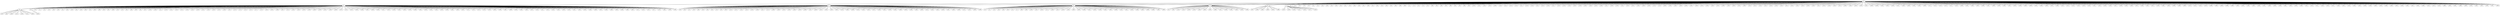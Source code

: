 graph {
n0;
n1;
n2;
n3;
n4;
n5;
n6;
n7;
n8;
n9;
n10;
n11;
n12;
n13;
n14;
n15;
n16;
n17;
n18;
n19;
n20;
n21;
n22;
n23;
n24;
n25;
n26;
n27;
n28;
n29;
n30;
n31;
n32;
n33;
n34;
n35;
n36;
n37;
n38;
n39;
n40;
n41;
n42;
n43;
n44;
n45;
n46;
n47;
n48;
n49;
n50;
n51;
n52;
n53;
n54;
n55;
n56;
n57;
n58;
n59;
n60;
n61;
n62;
n63;
n64;
n65;
n66;
n67;
n68;
n69;
n70;
n71;
n72;
n73;
n74;
n75;
n76;
n77;
n78;
n79;
n80;
n81;
n82;
n83;
n84;
n85;
n86;
n87;
n88;
n89;
n90;
n91;
n92;
n93;
n94;
n95;
n96;
n97;
n98;
n99;
n100;
n101;
n102;
n103;
n104;
n105;
n106;
n107;
n108;
n109;
n110;
n111;
n112;
n113;
n114;
n115;
n116;
n117;
n118;
n119;
n120;
n121;
n122;
n123;
n124;
n125;
n126;
n127;
n128;
n129;
n130;
n131;
n132;
n133;
n134;
n135;
n136;
n137;
n138;
n139;
n140;
n141;
n142;
n143;
n144;
n145;
n146;
n147;
n148;
n149;
n150;
n151;
n152;
n153;
n154;
n155;
n156;
n157;
n158;
n159;
n160;
n161;
n162;
n163;
n164;
n165;
n166;
n167;
n168;
n169;
n170;
n171;
n172;
n173;
n174;
n175;
n176;
n177;
n178;
n179;
n180;
n181;
n182;
n183;
n184;
n185;
n186;
n187;
n188;
n189;
n190;
n191;
n192;
n193;
n194;
n195;
n196;
n197;
n198;
n199;
n200;
n201;
n202;
n203;
n204;
n205;
n206;
n207;
n208;
n209;
n210;
n211;
n212;
n213;
n214;
n215;
n216;
n217;
n218;
n219;
n220;
n221;
n222;
n223;
n224;
n225;
n226;
n227;
n228;
n229;
n230;
n231;
n232;
n233;
n234;
n235;
n236;
n237;
n238;
n239;
n240;
n241;
n242;
n243;
n244;
n245;
n246;
n247;
n248;
n249;
n250;
n251;
n252;
n253;
n254;
n255;
n256;
n257;
n258;
n259;
n260;
n261;
n262;
n263;
n264;
n265;
n266;
n267;
n268;
n269;
n270;
n271;
n272;
n273;
n274;
n275;
n276;
n277;
n278;
n279;
n280;
n281;
n282;
n283;
n284;
n285;
n286;
n287;
n288;
n289;
n290;
n291;
n292;
n293;
n294;
n295;
n296;
n297;
n298;
n299;
n300;
n301;
n302;
n303;
n304;
n305;
n306;
n307;
n308;
n309;
n310;
n311;
n312;
n313;
n314;
n315;
n316;
n317;
n318;
n319;
n320;
n321;
n322;
n323;
n324;
n325;
n326;
n327;
n328;
n329;
n330;
n331;
n332;
n333;
n334;
n335;
n336;
n337;
n338;
n339;
n340;
n341;
n342;
n343;
n344;
n345;
n346;
n347;
n348;
n349;
n350;
n351;
n352;
n353;
n354;
n355;
n356;
n357;
n358;
n359;
n360;
n361;
n362;
n363;
n364;
n365;
n366;
n367;
n368;
n369;
n370;
n371;
n372;
n373;
n374;
n375;
n376;
n377;
n378;
n379;
n380;
n381;
n382;
n383;
n384;
n385;
n386;
n387;
n388;
n389;
n390;
n391;
n392;
n393;
n394;
n395;
n396;
n397;
n398;
n399;
n400;
n401;
n402;
n403;
n404;
n405;
n406;
n407;
n408;
n409;
n410;
n411;
n412;
n413;
n414;
n415;
n416;
n417;
n418;
n419;
n420;
n421;
n422;
n423;
n424;
n425;
n426;
n427;
n428;
n429;
n430;
n431;
n432;
n433;
n434;
n435;
n436;
n437;
n438;
n439;
n440;
n441;
n442;
n443;
n444;
n445;
n446;
n447;
n448;
n449;
n450;
n451;
n452;
n453;
n454;
n455;
n456;
n457;
n458;
n459;
n460;
n461;
n462;
n463;
n464;
n465;
n466;
n467;
n468;
n469;
n470;
n471;
n472;
n473;
n474;
n475;
n476;
n477;
n478;
n479;
n480;
n481;
n482;
n483;
n484;
n485;
n486;
n487;
n488;
n489;
n490;
n491;
n492;
n493;
n494;
n495;
n496;
n497;
n498;
n499;
n0 -- n135;
n0 -- n52;
n0 -- n409;
n0 -- n454;
n0 -- n488;
n0 -- n51;
n0 -- n285;
n0 -- n401;
n0 -- n213;
n0 -- n288;
n0 -- n136;
n0 -- n194;
n0 -- n127;
n0 -- n337;
n0 -- n99;
n0 -- n228;
n0 -- n480;
n0 -- n494;
n0 -- n85;
n0 -- n277;
n0 -- n301;
n0 -- n75;
n0 -- n397;
n0 -- n210;
n0 -- n2;
n0 -- n22;
n0 -- n403;
n0 -- n229;
n0 -- n289;
n0 -- n275;
n0 -- n62;
n0 -- n83;
n0 -- n386;
n0 -- n404;
n0 -- n249;
n0 -- n357;
n0 -- n310;
n0 -- n368;
n0 -- n420;
n0 -- n222;
n0 -- n240;
n0 -- n198;
n0 -- n257;
n0 -- n470;
n0 -- n237;
n0 -- n93;
n0 -- n431;
n0 -- n37;
n0 -- n92;
n0 -- n260;
n0 -- n66;
n0 -- n16;
n0 -- n110;
n0 -- n82;
n0 -- n159;
n0 -- n482;
n0 -- n434;
n0 -- n262;
n0 -- n398;
n0 -- n274;
n0 -- n287;
n0 -- n45;
n0 -- n190;
n0 -- n435;
n0 -- n176;
n0 -- n187;
n0 -- n427;
n0 -- n112;
n0 -- n245;
n0 -- n139;
n0 -- n53;
n0 -- n42;
n0 -- n496;
n0 -- n221;
n0 -- n114;
n0 -- n3;
n0 -- n165;
n0 -- n497;
n0 -- n299;
n0 -- n178;
n0 -- n149;
n0 -- n182;
n0 -- n383;
n0 -- n399;
n0 -- n215;
n0 -- n321;
n0 -- n369;
n0 -- n214;
n0 -- n390;
n0 -- n161;
n0 -- n18;
n0 -- n224;
n0 -- n308;
n0 -- n169;
n0 -- n487;
n0 -- n449;
n0 -- n118;
n0 -- n379;
n0 -- n273;
n0 -- n295;
n0 -- n455;
n0 -- n396;
n0 -- n223;
n0 -- n322;
n0 -- n280;
n0 -- n340;
n0 -- n49;
n0 -- n278;
n0 -- n457;
n0 -- n394;
n0 -- n144;
n0 -- n25;
n0 -- n47;
n0 -- n319;
n0 -- n209;
n0 -- n306;
n0 -- n366;
n0 -- n102;
n0 -- n80;
n0 -- n71;
n0 -- n347;
n0 -- n122;
n0 -- n380;
n0 -- n202;
n0 -- n234;
n0 -- n355;
n0 -- n320;
n0 -- n346;
n0 -- n103;
n0 -- n191;
n0 -- n21;
n0 -- n101;
n0 -- n361;
n0 -- n9;
n0 -- n318;
n0 -- n473;
n0 -- n126;
n0 -- n271;
n0 -- n145;
n0 -- n100;
n0 -- n414;
n0 -- n130;
n0 -- n392;
n0 -- n463;
n0 -- n76;
n0 -- n281;
n0 -- n231;
n0 -- n216;
n0 -- n148;
n0 -- n146;
n0 -- n43;
n0 -- n493;
n0 -- n19;
n0 -- n68;
n0 -- n440;
n0 -- n498;
n0 -- n389;
n0 -- n452;
n0 -- n350;
n0 -- n439;
n0 -- n117;
n0 -- n233;
n0 -- n64;
n0 -- n291;
n0 -- n344;
n0 -- n180;
n0 -- n418;
n0 -- n123;
n0 -- n252;
n0 -- n333;
n0 -- n134;
n0 -- n242;
n0 -- n247;
n0 -- n384;
n0 -- n284;
n0 -- n119;
n0 -- n400;
n0 -- n35;
n0 -- n73;
n0 -- n286;
n0 -- n313;
n0 -- n96;
n0 -- n412;
n0 -- n268;
n0 -- n314;
n0 -- n395;
n0 -- n184;
n0 -- n290;
n0 -- n185;
n0 -- n33;
n0 -- n109;
n0 -- n359;
n0 -- n147;
n0 -- n183;
n0 -- n446;
n0 -- n444;
n0 -- n7;
n0 -- n259;
n0 -- n300;
n0 -- n218;
n0 -- n5;
n0 -- n256;
n0 -- n261;
n0 -- n219;
n0 -- n14;
n0 -- n461;
n0 -- n372;
n0 -- n254;
n0 -- n200;
n0 -- n370;
n0 -- n329;
n0 -- n433;
n0 -- n86;
n0 -- n307;
n0 -- n293;
n0 -- n113;
n0 -- n30;
n0 -- n166;
n0 -- n305;
n0 -- n74;
n0 -- n193;
n0 -- n1;
n0 -- n429;
n0 -- n365;
n0 -- n438;
n0 -- n195;
n0 -- n4;
n0 -- n59;
n0 -- n489;
n0 -- n243;
n0 -- n373;
n0 -- n140;
n0 -- n151;
n0 -- n232;
n0 -- n495;
n0 -- n34;
n0 -- n199;
n0 -- n248;
n0 -- n417;
n0 -- n479;
n1 -- n382;
n1 -- n358;
n1 -- n405;
n1 -- n491;
n1 -- n422;
n1 -- n294;
n1 -- n116;
n1 -- n351;
n1 -- n36;
n1 -- n402;
n1 -- n206;
n1 -- n41;
n1 -- n143;
n1 -- n375;
n1 -- n425;
n1 -- n31;
n1 -- n356;
n1 -- n411;
n1 -- n181;
n1 -- n133;
n1 -- n364;
n1 -- n441;
n1 -- n0;
n1 -- n207;
n1 -- n67;
n1 -- n448;
n1 -- n69;
n1 -- n387;
n1 -- n11;
n1 -- n58;
n1 -- n238;
n1 -- n335;
n1 -- n172;
n1 -- n332;
n1 -- n442;
n1 -- n437;
n1 -- n345;
n1 -- n471;
n1 -- n462;
n1 -- n367;
n1 -- n57;
n1 -- n170;
n1 -- n15;
n1 -- n272;
n1 -- n477;
n1 -- n60;
n1 -- n104;
n1 -- n258;
n1 -- n132;
n1 -- n484;
n1 -- n250;
n1 -- n167;
n1 -- n91;
n1 -- n84;
n1 -- n341;
n1 -- n121;
n1 -- n230;
n1 -- n456;
n1 -- n138;
n1 -- n352;
n1 -- n225;
n1 -- n460;
n1 -- n432;
n1 -- n105;
n1 -- n297;
n1 -- n81;
n1 -- n424;
n1 -- n79;
n1 -- n465;
n1 -- n44;
n1 -- n451;
n1 -- n371;
n1 -- n279;
n1 -- n478;
n1 -- n56;
n1 -- n385;
n1 -- n407;
n1 -- n239;
n1 -- n29;
n1 -- n334;
n1 -- n177;
n1 -- n292;
n1 -- n78;
n1 -- n6;
n1 -- n10;
n1 -- n475;
n1 -- n158;
n1 -- n464;
n1 -- n374;
n1 -- n376;
n1 -- n28;
n1 -- n201;
n1 -- n317;
n1 -- n175;
n1 -- n124;
n1 -- n430;
n1 -- n323;
n1 -- n362;
n1 -- n111;
n1 -- n328;
n1 -- n88;
n1 -- n388;
n1 -- n378;
n1 -- n481;
n1 -- n32;
n1 -- n24;
n1 -- n65;
n1 -- n410;
n1 -- n150;
n1 -- n226;
n1 -- n303;
n1 -- n236;
n1 -- n131;
n1 -- n304;
n1 -- n467;
n1 -- n141;
n1 -- n152;
n1 -- n443;
n1 -- n338;
n1 -- n97;
n1 -- n241;
n1 -- n474;
n1 -- n270;
n1 -- n174;
n1 -- n8;
n1 -- n212;
n1 -- n179;
n1 -- n393;
n2 -- n428;
n2 -- n315;
n2 -- n472;
n2 -- n349;
n2 -- n363;
n2 -- n46;
n2 -- n327;
n2 -- n156;
n2 -- n450;
n2 -- n447;
n2 -- n255;
n2 -- n20;
n2 -- n0;
n2 -- n298;
n2 -- n339;
n2 -- n208;
n2 -- n153;
n2 -- n87;
n2 -- n331;
n2 -- n419;
n2 -- n227;
n2 -- n343;
n2 -- n173;
n2 -- n188;
n2 -- n360;
n2 -- n205;
n2 -- n157;
n2 -- n125;
n2 -- n330;
n2 -- n70;
n2 -- n499;
n2 -- n90;
n2 -- n354;
n2 -- n55;
n2 -- n39;
n2 -- n54;
n2 -- n283;
n2 -- n204;
n2 -- n276;
n2 -- n253;
n2 -- n192;
n2 -- n267;
n2 -- n137;
n2 -- n316;
n2 -- n246;
n2 -- n408;
n2 -- n142;
n2 -- n490;
n2 -- n61;
n2 -- n251;
n2 -- n26;
n2 -- n423;
n2 -- n27;
n2 -- n189;
n2 -- n413;
n2 -- n325;
n2 -- n476;
n2 -- n468;
n2 -- n203;
n2 -- n155;
n3 -- n269;
n3 -- n485;
n3 -- n415;
n3 -- n50;
n3 -- n469;
n3 -- n197;
n3 -- n235;
n3 -- n23;
n3 -- n421;
n3 -- n89;
n3 -- n40;
n3 -- n196;
n3 -- n342;
n3 -- n72;
n3 -- n171;
n3 -- n312;
n3 -- n266;
n3 -- n458;
n3 -- n466;
n3 -- n13;
n3 -- n326;
n3 -- n263;
n3 -- n406;
n3 -- n0;
n3 -- n107;
n3 -- n445;
n3 -- n483;
n3 -- n336;
n3 -- n164;
n3 -- n77;
n3 -- n17;
n3 -- n98;
n3 -- n220;
n3 -- n391;
n3 -- n63;
n3 -- n106;
n3 -- n459;
n4 -- n309;
n4 -- n311;
n4 -- n381;
n4 -- n12;
n4 -- n120;
n4 -- n154;
n4 -- n244;
n4 -- n0;
n4 -- n282;
n4 -- n95;
n4 -- n168;
n4 -- n264;
n4 -- n302;
n4 -- n348;
n4 -- n436;
n4 -- n426;
n4 -- n492;
n5 -- n416;
n5 -- n296;
n5 -- n0;
n5 -- n486;
n5 -- n265;
n5 -- n186;
n5 -- n94;
n6 -- n353;
n6 -- n115;
n6 -- n1;
n6 -- n48;
n6 -- n108;
n6 -- n38;
n6 -- n162;
n6 -- n211;
n7 -- n217;
n7 -- n129;
n7 -- n377;
n7 -- n324;
n7 -- n0;
n7 -- n160;
n7 -- n163;
n8 -- n453;
n8 -- n1;
n9 -- n0;
n9 -- n128;
n10 -- n1;
n11 -- n1;
n12 -- n4;
n13 -- n3;
n14 -- n0;
n15 -- n1;
n16 -- n0;
n17 -- n3;
n18 -- n0;
n19 -- n0;
n20 -- n2;
n21 -- n0;
n22 -- n0;
n23 -- n3;
n24 -- n1;
n25 -- n0;
n26 -- n2;
n27 -- n2;
n28 -- n1;
n29 -- n1;
n30 -- n0;
n31 -- n1;
n32 -- n1;
n33 -- n0;
n34 -- n0;
n35 -- n0;
n36 -- n1;
n37 -- n0;
n38 -- n6;
n39 -- n2;
n40 -- n3;
n41 -- n1;
n42 -- n0;
n43 -- n0;
n44 -- n1;
n45 -- n0;
n46 -- n2;
n47 -- n0;
n48 -- n6;
n49 -- n0;
n50 -- n3;
n51 -- n0;
n52 -- n0;
n53 -- n0;
n54 -- n2;
n55 -- n2;
n56 -- n1;
n57 -- n1;
n58 -- n1;
n59 -- n0;
n60 -- n1;
n61 -- n2;
n62 -- n0;
n63 -- n3;
n64 -- n0;
n65 -- n1;
n66 -- n0;
n67 -- n1;
n68 -- n0;
n69 -- n1;
n70 -- n2;
n71 -- n0;
n72 -- n3;
n73 -- n0;
n74 -- n0;
n75 -- n0;
n76 -- n0;
n77 -- n3;
n78 -- n1;
n79 -- n1;
n80 -- n0;
n81 -- n1;
n82 -- n0;
n83 -- n0;
n84 -- n1;
n85 -- n0;
n86 -- n0;
n87 -- n2;
n88 -- n1;
n89 -- n3;
n90 -- n2;
n91 -- n1;
n92 -- n0;
n93 -- n0;
n94 -- n5;
n95 -- n4;
n96 -- n0;
n97 -- n1;
n98 -- n3;
n99 -- n0;
n100 -- n0;
n101 -- n0;
n102 -- n0;
n103 -- n0;
n104 -- n1;
n105 -- n1;
n106 -- n3;
n107 -- n3;
n108 -- n6;
n109 -- n0;
n110 -- n0;
n111 -- n1;
n112 -- n0;
n113 -- n0;
n114 -- n0;
n115 -- n6;
n116 -- n1;
n117 -- n0;
n118 -- n0;
n119 -- n0;
n120 -- n4;
n121 -- n1;
n122 -- n0;
n123 -- n0;
n124 -- n1;
n125 -- n2;
n126 -- n0;
n127 -- n0;
n128 -- n9;
n129 -- n7;
n130 -- n0;
n131 -- n1;
n132 -- n1;
n133 -- n1;
n134 -- n0;
n135 -- n0;
n136 -- n0;
n137 -- n2;
n138 -- n1;
n139 -- n0;
n140 -- n0;
n141 -- n1;
n142 -- n2;
n143 -- n1;
n144 -- n0;
n145 -- n0;
n146 -- n0;
n147 -- n0;
n148 -- n0;
n149 -- n0;
n150 -- n1;
n151 -- n0;
n152 -- n1;
n153 -- n2;
n154 -- n4;
n155 -- n2;
n156 -- n2;
n157 -- n2;
n158 -- n1;
n159 -- n0;
n160 -- n7;
n161 -- n0;
n162 -- n6;
n163 -- n7;
n164 -- n3;
n165 -- n0;
n166 -- n0;
n167 -- n1;
n168 -- n4;
n169 -- n0;
n170 -- n1;
n171 -- n3;
n172 -- n1;
n173 -- n2;
n174 -- n1;
n175 -- n1;
n176 -- n0;
n177 -- n1;
n178 -- n0;
n179 -- n1;
n180 -- n0;
n181 -- n1;
n182 -- n0;
n183 -- n0;
n184 -- n0;
n185 -- n0;
n186 -- n5;
n187 -- n0;
n188 -- n2;
n189 -- n2;
n190 -- n0;
n191 -- n0;
n192 -- n2;
n193 -- n0;
n194 -- n0;
n195 -- n0;
n196 -- n3;
n197 -- n3;
n198 -- n0;
n199 -- n0;
n200 -- n0;
n201 -- n1;
n202 -- n0;
n203 -- n2;
n204 -- n2;
n205 -- n2;
n206 -- n1;
n207 -- n1;
n208 -- n2;
n209 -- n0;
n210 -- n0;
n211 -- n6;
n212 -- n1;
n213 -- n0;
n214 -- n0;
n215 -- n0;
n216 -- n0;
n217 -- n7;
n218 -- n0;
n219 -- n0;
n220 -- n3;
n221 -- n0;
n222 -- n0;
n223 -- n0;
n224 -- n0;
n225 -- n1;
n226 -- n1;
n227 -- n2;
n228 -- n0;
n229 -- n0;
n230 -- n1;
n231 -- n0;
n232 -- n0;
n233 -- n0;
n234 -- n0;
n235 -- n3;
n236 -- n1;
n237 -- n0;
n238 -- n1;
n239 -- n1;
n240 -- n0;
n241 -- n1;
n242 -- n0;
n243 -- n0;
n244 -- n4;
n245 -- n0;
n246 -- n2;
n247 -- n0;
n248 -- n0;
n249 -- n0;
n250 -- n1;
n251 -- n2;
n252 -- n0;
n253 -- n2;
n254 -- n0;
n255 -- n2;
n256 -- n0;
n257 -- n0;
n258 -- n1;
n259 -- n0;
n260 -- n0;
n261 -- n0;
n262 -- n0;
n263 -- n3;
n264 -- n4;
n265 -- n5;
n266 -- n3;
n267 -- n2;
n268 -- n0;
n269 -- n3;
n270 -- n1;
n271 -- n0;
n272 -- n1;
n273 -- n0;
n274 -- n0;
n275 -- n0;
n276 -- n2;
n277 -- n0;
n278 -- n0;
n279 -- n1;
n280 -- n0;
n281 -- n0;
n282 -- n4;
n283 -- n2;
n284 -- n0;
n285 -- n0;
n286 -- n0;
n287 -- n0;
n288 -- n0;
n289 -- n0;
n290 -- n0;
n291 -- n0;
n292 -- n1;
n293 -- n0;
n294 -- n1;
n295 -- n0;
n296 -- n5;
n297 -- n1;
n298 -- n2;
n299 -- n0;
n300 -- n0;
n301 -- n0;
n302 -- n4;
n303 -- n1;
n304 -- n1;
n305 -- n0;
n306 -- n0;
n307 -- n0;
n308 -- n0;
n309 -- n4;
n310 -- n0;
n311 -- n4;
n312 -- n3;
n313 -- n0;
n314 -- n0;
n315 -- n2;
n316 -- n2;
n317 -- n1;
n318 -- n0;
n319 -- n0;
n320 -- n0;
n321 -- n0;
n322 -- n0;
n323 -- n1;
n324 -- n7;
n325 -- n2;
n326 -- n3;
n327 -- n2;
n328 -- n1;
n329 -- n0;
n330 -- n2;
n331 -- n2;
n332 -- n1;
n333 -- n0;
n334 -- n1;
n335 -- n1;
n336 -- n3;
n337 -- n0;
n338 -- n1;
n339 -- n2;
n340 -- n0;
n341 -- n1;
n342 -- n3;
n343 -- n2;
n344 -- n0;
n345 -- n1;
n346 -- n0;
n347 -- n0;
n348 -- n4;
n349 -- n2;
n350 -- n0;
n351 -- n1;
n352 -- n1;
n353 -- n6;
n354 -- n2;
n355 -- n0;
n356 -- n1;
n357 -- n0;
n358 -- n1;
n359 -- n0;
n360 -- n2;
n361 -- n0;
n362 -- n1;
n363 -- n2;
n364 -- n1;
n365 -- n0;
n366 -- n0;
n367 -- n1;
n368 -- n0;
n369 -- n0;
n370 -- n0;
n371 -- n1;
n372 -- n0;
n373 -- n0;
n374 -- n1;
n375 -- n1;
n376 -- n1;
n377 -- n7;
n378 -- n1;
n379 -- n0;
n380 -- n0;
n381 -- n4;
n382 -- n1;
n383 -- n0;
n384 -- n0;
n385 -- n1;
n386 -- n0;
n387 -- n1;
n388 -- n1;
n389 -- n0;
n390 -- n0;
n391 -- n3;
n392 -- n0;
n393 -- n1;
n394 -- n0;
n395 -- n0;
n396 -- n0;
n397 -- n0;
n398 -- n0;
n399 -- n0;
n400 -- n0;
n401 -- n0;
n402 -- n1;
n403 -- n0;
n404 -- n0;
n405 -- n1;
n406 -- n3;
n407 -- n1;
n408 -- n2;
n409 -- n0;
n410 -- n1;
n411 -- n1;
n412 -- n0;
n413 -- n2;
n414 -- n0;
n415 -- n3;
n416 -- n5;
n417 -- n0;
n418 -- n0;
n419 -- n2;
n420 -- n0;
n421 -- n3;
n422 -- n1;
n423 -- n2;
n424 -- n1;
n425 -- n1;
n426 -- n4;
n427 -- n0;
n428 -- n2;
n429 -- n0;
n430 -- n1;
n431 -- n0;
n432 -- n1;
n433 -- n0;
n434 -- n0;
n435 -- n0;
n436 -- n4;
n437 -- n1;
n438 -- n0;
n439 -- n0;
n440 -- n0;
n441 -- n1;
n442 -- n1;
n443 -- n1;
n444 -- n0;
n445 -- n3;
n446 -- n0;
n447 -- n2;
n448 -- n1;
n449 -- n0;
n450 -- n2;
n451 -- n1;
n452 -- n0;
n453 -- n8;
n454 -- n0;
n455 -- n0;
n456 -- n1;
n457 -- n0;
n458 -- n3;
n459 -- n3;
n460 -- n1;
n461 -- n0;
n462 -- n1;
n463 -- n0;
n464 -- n1;
n465 -- n1;
n466 -- n3;
n467 -- n1;
n468 -- n2;
n469 -- n3;
n470 -- n0;
n471 -- n1;
n472 -- n2;
n473 -- n0;
n474 -- n1;
n475 -- n1;
n476 -- n2;
n477 -- n1;
n478 -- n1;
n479 -- n0;
n480 -- n0;
n481 -- n1;
n482 -- n0;
n483 -- n3;
n484 -- n1;
n485 -- n3;
n486 -- n5;
n487 -- n0;
n488 -- n0;
n489 -- n0;
n490 -- n2;
n491 -- n1;
n492 -- n4;
n493 -- n0;
n494 -- n0;
n495 -- n0;
n496 -- n0;
n497 -- n0;
n498 -- n0;
n499 -- n2;
}
